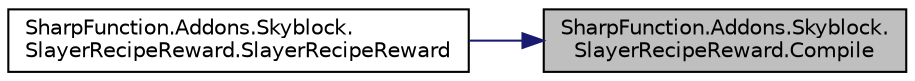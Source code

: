 digraph "SharpFunction.Addons.Skyblock.SlayerRecipeReward.Compile"
{
 // LATEX_PDF_SIZE
  edge [fontname="Helvetica",fontsize="10",labelfontname="Helvetica",labelfontsize="10"];
  node [fontname="Helvetica",fontsize="10",shape=record];
  rankdir="RL";
  Node1 [label="SharpFunction.Addons.Skyblock.\lSlayerRecipeReward.Compile",height=0.2,width=0.4,color="black", fillcolor="grey75", style="filled", fontcolor="black",tooltip="Creates a new slayer reward"];
  Node1 -> Node2 [dir="back",color="midnightblue",fontsize="10",style="solid",fontname="Helvetica"];
  Node2 [label="SharpFunction.Addons.Skyblock.\lSlayerRecipeReward.SlayerRecipeReward",height=0.2,width=0.4,color="black", fillcolor="white", style="filled",URL="$class_sharp_function_1_1_addons_1_1_skyblock_1_1_slayer_recipe_reward.html#a48b2cd5f366406cdce89096958552a66",tooltip=" "];
}
